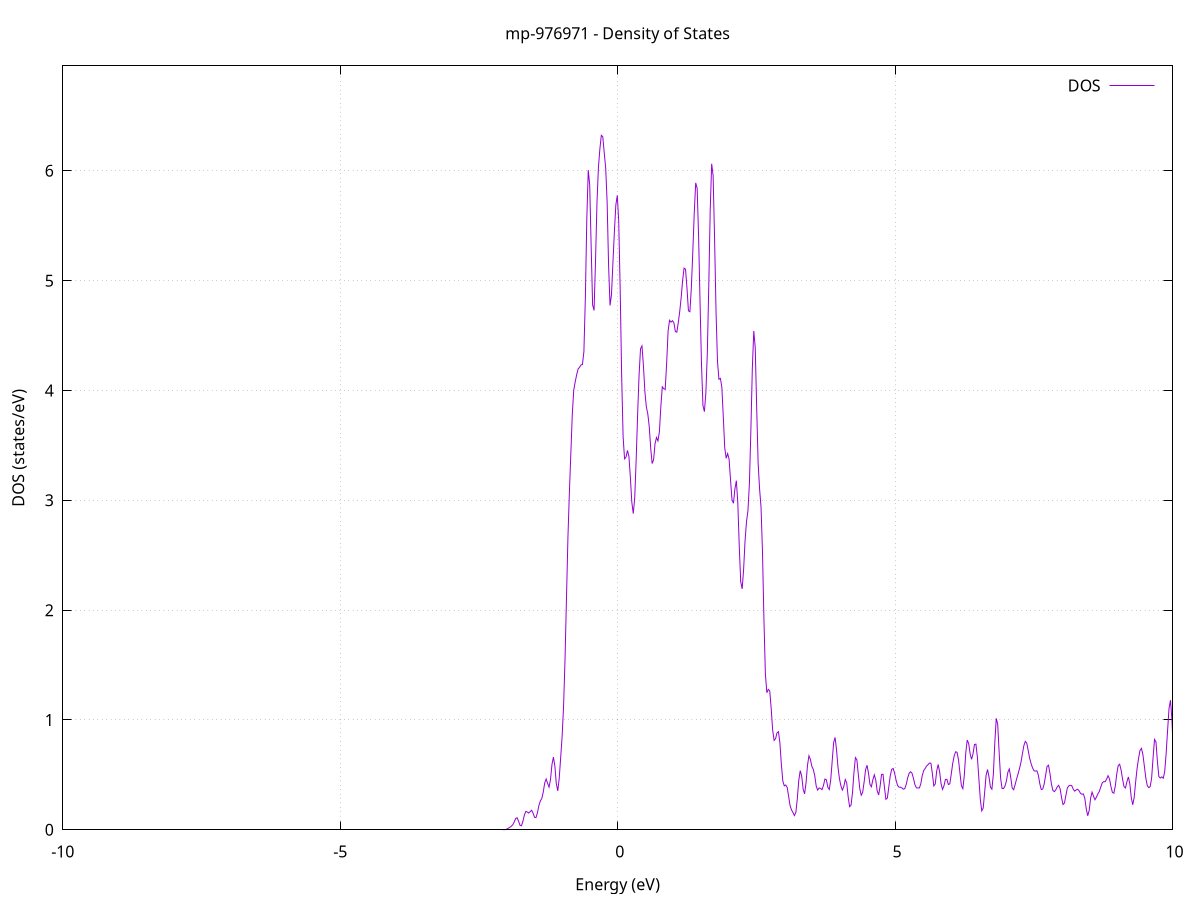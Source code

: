 set title 'mp-976971 - Density of States'
set xlabel 'Energy (eV)'
set ylabel 'DOS (states/eV)'
set grid
set xrange [-10:10]
set yrange [0:6.956]
set xzeroaxis lt -1
set terminal png size 800,600
set output 'mp-976971_dos_gnuplot.png'
plot '-' using 1:2 with lines title 'DOS'
-21.673400 0.000000
-21.647200 0.000000
-21.621100 0.000000
-21.594900 0.000000
-21.568700 0.000000
-21.542600 0.000000
-21.516400 0.000000
-21.490200 0.000000
-21.464100 0.000000
-21.437900 0.000000
-21.411700 0.000000
-21.385600 0.000000
-21.359400 0.000000
-21.333200 0.000000
-21.307100 0.000000
-21.280900 0.000000
-21.254700 0.000000
-21.228600 0.000000
-21.202400 0.000000
-21.176200 0.000000
-21.150000 0.000000
-21.123900 0.000000
-21.097700 0.000000
-21.071500 0.000000
-21.045400 0.000000
-21.019200 0.000000
-20.993000 0.000000
-20.966900 0.000000
-20.940700 0.000000
-20.914500 0.000000
-20.888400 0.000000
-20.862200 0.000000
-20.836000 0.000000
-20.809900 0.000000
-20.783700 0.000000
-20.757500 0.000000
-20.731400 0.000000
-20.705200 0.000000
-20.679000 0.000000
-20.652900 0.000000
-20.626700 0.000000
-20.600500 0.000000
-20.574400 0.000000
-20.548200 0.000000
-20.522000 0.000000
-20.495800 0.000000
-20.469700 0.000000
-20.443500 0.000000
-20.417300 0.000000
-20.391200 0.000000
-20.365000 0.000000
-20.338800 0.000000
-20.312700 0.000000
-20.286500 0.000000
-20.260300 0.000000
-20.234200 0.000000
-20.208000 0.000000
-20.181800 0.000000
-20.155700 0.000000
-20.129500 0.000000
-20.103300 0.000000
-20.077200 0.000000
-20.051000 0.000000
-20.024800 0.000000
-19.998700 0.000000
-19.972500 0.000000
-19.946300 0.000000
-19.920200 0.000000
-19.894000 0.000000
-19.867800 0.000000
-19.841600 0.000000
-19.815500 0.000000
-19.789300 0.000000
-19.763100 0.000000
-19.737000 0.000000
-19.710800 0.000000
-19.684600 0.000000
-19.658500 0.000000
-19.632300 0.000000
-19.606100 0.000000
-19.580000 0.000000
-19.553800 0.000000
-19.527600 0.000000
-19.501500 0.000000
-19.475300 0.000000
-19.449100 0.000300
-19.423000 0.006900
-19.396800 0.103000
-19.370600 0.913500
-19.344500 4.821500
-19.318300 15.179300
-19.292100 28.561500
-19.266000 32.163000
-19.239800 21.689400
-19.213600 8.757500
-19.187500 2.115300
-19.161300 0.305200
-19.135100 0.026200
-19.108900 0.001300
-19.082800 0.000000
-19.056600 0.000000
-19.030400 0.000000
-19.004300 0.000000
-18.978100 0.000000
-18.951900 0.000000
-18.925800 0.000000
-18.899600 0.000000
-18.873400 0.000000
-18.847300 0.000000
-18.821100 0.000000
-18.794900 0.000000
-18.768800 0.000000
-18.742600 0.000000
-18.716400 0.000000
-18.690300 0.000000
-18.664100 0.000000
-18.637900 0.000000
-18.611800 0.000000
-18.585600 0.000000
-18.559400 0.000000
-18.533300 0.000000
-18.507100 0.000000
-18.480900 0.000000
-18.454700 0.000000
-18.428600 0.000000
-18.402400 0.000000
-18.376200 0.000000
-18.350100 0.000000
-18.323900 0.000000
-18.297700 0.000000
-18.271600 0.000000
-18.245400 0.000000
-18.219200 0.000000
-18.193100 0.000000
-18.166900 0.000000
-18.140700 0.000000
-18.114600 0.000000
-18.088400 0.000000
-18.062200 0.000000
-18.036100 0.000000
-18.009900 0.000000
-17.983700 0.000000
-17.957600 0.000000
-17.931400 0.000000
-17.905200 0.000000
-17.879100 0.000000
-17.852900 0.000000
-17.826700 0.000000
-17.800500 0.000000
-17.774400 0.000000
-17.748200 0.000000
-17.722000 0.000000
-17.695900 0.000000
-17.669700 0.000000
-17.643500 0.000000
-17.617400 0.000000
-17.591200 0.000000
-17.565000 0.000000
-17.538900 0.000000
-17.512700 0.000000
-17.486500 0.000000
-17.460400 0.000000
-17.434200 0.000000
-17.408000 0.000000
-17.381900 0.000000
-17.355700 0.000000
-17.329500 0.000000
-17.303400 0.000000
-17.277200 0.000000
-17.251000 0.000000
-17.224900 0.000000
-17.198700 0.000000
-17.172500 0.000000
-17.146400 0.000000
-17.120200 0.000000
-17.094000 0.000000
-17.067800 0.000000
-17.041700 0.000000
-17.015500 0.000000
-16.989300 0.000000
-16.963200 0.000000
-16.937000 0.000000
-16.910800 0.000000
-16.884700 0.000000
-16.858500 0.000000
-16.832300 0.000000
-16.806200 0.000000
-16.780000 0.000000
-16.753800 0.000000
-16.727700 0.000000
-16.701500 0.000000
-16.675300 0.000000
-16.649200 0.000000
-16.623000 0.000000
-16.596800 0.000000
-16.570700 0.000000
-16.544500 0.000000
-16.518300 0.000000
-16.492200 0.000000
-16.466000 0.000000
-16.439800 0.000000
-16.413600 0.000000
-16.387500 0.000000
-16.361300 0.000000
-16.335100 0.000000
-16.309000 0.000000
-16.282800 0.000000
-16.256600 0.000000
-16.230500 0.000000
-16.204300 0.000000
-16.178100 0.000000
-16.152000 0.000000
-16.125800 0.000000
-16.099600 0.000000
-16.073500 0.000000
-16.047300 0.000000
-16.021100 0.000000
-15.995000 0.000000
-15.968800 0.000000
-15.942600 0.000000
-15.916500 0.000000
-15.890300 0.000000
-15.864100 0.000000
-15.838000 0.000000
-15.811800 0.000000
-15.785600 0.000000
-15.759400 0.000000
-15.733300 0.000000
-15.707100 0.000000
-15.680900 0.000000
-15.654800 0.000000
-15.628600 0.000000
-15.602400 0.000000
-15.576300 0.000000
-15.550100 0.000000
-15.523900 0.000000
-15.497800 0.000000
-15.471600 0.000000
-15.445400 0.000000
-15.419300 0.000000
-15.393100 0.000000
-15.366900 0.000000
-15.340800 0.000000
-15.314600 0.000000
-15.288400 0.000000
-15.262300 0.000000
-15.236100 0.000000
-15.209900 0.000000
-15.183800 0.000000
-15.157600 0.000000
-15.131400 0.000000
-15.105200 0.000000
-15.079100 0.000000
-15.052900 0.000000
-15.026700 0.000000
-15.000600 0.000000
-14.974400 0.000000
-14.948200 0.000000
-14.922100 0.000000
-14.895900 0.000000
-14.869700 0.000000
-14.843600 0.000000
-14.817400 0.000000
-14.791200 0.000000
-14.765100 0.000000
-14.738900 0.000000
-14.712700 0.000000
-14.686600 0.000000
-14.660400 0.000000
-14.634200 0.000000
-14.608100 0.000000
-14.581900 0.000000
-14.555700 0.000000
-14.529600 0.000000
-14.503400 0.000000
-14.477200 0.000000
-14.451100 0.000000
-14.424900 0.000000
-14.398700 0.000000
-14.372500 0.000000
-14.346400 0.000000
-14.320200 0.000000
-14.294000 0.000000
-14.267900 0.000000
-14.241700 0.000000
-14.215500 0.000000
-14.189400 0.000000
-14.163200 0.000000
-14.137000 0.000000
-14.110900 0.000000
-14.084700 0.000000
-14.058500 0.000000
-14.032400 0.000000
-14.006200 0.000000
-13.980000 0.000000
-13.953900 0.000000
-13.927700 0.000000
-13.901500 0.000000
-13.875400 0.000000
-13.849200 0.000000
-13.823000 0.000000
-13.796900 0.000000
-13.770700 0.000000
-13.744500 0.000000
-13.718300 0.000000
-13.692200 0.000000
-13.666000 0.000000
-13.639800 0.000000
-13.613700 0.000000
-13.587500 0.000000
-13.561300 0.000000
-13.535200 0.000000
-13.509000 0.000000
-13.482800 0.000000
-13.456700 0.000000
-13.430500 0.000000
-13.404300 0.000000
-13.378200 0.000000
-13.352000 0.000000
-13.325800 0.000000
-13.299700 0.000000
-13.273500 0.000000
-13.247300 0.000000
-13.221200 0.000000
-13.195000 0.000000
-13.168800 0.000000
-13.142700 0.000000
-13.116500 0.000000
-13.090300 0.000000
-13.064100 0.000000
-13.038000 0.000000
-13.011800 0.000000
-12.985600 0.000000
-12.959500 0.000000
-12.933300 0.000000
-12.907100 0.000000
-12.881000 0.000000
-12.854800 0.000000
-12.828600 0.000000
-12.802500 0.000000
-12.776300 0.000000
-12.750100 0.000000
-12.724000 0.000000
-12.697800 0.000000
-12.671600 0.000000
-12.645500 0.000000
-12.619300 0.000000
-12.593100 0.000000
-12.567000 0.000000
-12.540800 0.000000
-12.514600 0.000000
-12.488500 0.000000
-12.462300 0.000000
-12.436100 0.000000
-12.410000 0.000000
-12.383800 0.000000
-12.357600 0.000000
-12.331400 0.000000
-12.305300 0.000000
-12.279100 0.000000
-12.252900 0.000000
-12.226800 0.000000
-12.200600 0.000000
-12.174400 0.000000
-12.148300 0.000000
-12.122100 0.000000
-12.095900 0.000000
-12.069800 0.000000
-12.043600 0.000000
-12.017400 0.000000
-11.991300 0.000000
-11.965100 0.000000
-11.938900 0.000000
-11.912800 0.000000
-11.886600 0.000000
-11.860400 0.000000
-11.834300 0.000000
-11.808100 0.000000
-11.781900 0.000000
-11.755800 0.000000
-11.729600 0.000000
-11.703400 0.000000
-11.677200 0.000000
-11.651100 0.000000
-11.624900 0.000000
-11.598700 0.000000
-11.572600 0.000000
-11.546400 0.000000
-11.520200 0.000000
-11.494100 0.000000
-11.467900 0.000000
-11.441700 0.000000
-11.415600 0.000000
-11.389400 0.000000
-11.363200 0.000000
-11.337100 0.000000
-11.310900 0.000000
-11.284700 0.000000
-11.258600 0.000000
-11.232400 0.000000
-11.206200 0.000000
-11.180100 0.000000
-11.153900 0.000000
-11.127700 0.000000
-11.101600 0.000000
-11.075400 0.000000
-11.049200 0.000000
-11.023000 0.000000
-10.996900 0.000000
-10.970700 0.000000
-10.944500 0.000000
-10.918400 0.000000
-10.892200 0.000000
-10.866000 0.000000
-10.839900 0.000000
-10.813700 0.000000
-10.787500 0.000000
-10.761400 0.000000
-10.735200 0.000000
-10.709000 0.000000
-10.682900 0.000000
-10.656700 0.000000
-10.630500 0.000000
-10.604400 0.000000
-10.578200 0.000000
-10.552000 0.000000
-10.525900 0.000000
-10.499700 0.000000
-10.473500 0.000000
-10.447400 0.000000
-10.421200 0.000000
-10.395000 0.000000
-10.368800 0.000000
-10.342700 0.000000
-10.316500 0.000000
-10.290300 0.000000
-10.264200 0.000000
-10.238000 0.000000
-10.211800 0.000000
-10.185700 0.000000
-10.159500 0.000000
-10.133300 0.000000
-10.107200 0.000000
-10.081000 0.000000
-10.054800 0.000000
-10.028700 0.000000
-10.002500 0.000000
-9.976300 0.000000
-9.950200 0.000000
-9.924000 0.000000
-9.897800 0.000000
-9.871700 0.000000
-9.845500 0.000000
-9.819300 0.000000
-9.793200 0.000000
-9.767000 0.000000
-9.740800 0.000000
-9.714700 0.000000
-9.688500 0.000000
-9.662300 0.000000
-9.636100 0.000000
-9.610000 0.000000
-9.583800 0.000000
-9.557600 0.000000
-9.531500 0.000000
-9.505300 0.000000
-9.479100 0.000000
-9.453000 0.000000
-9.426800 0.000000
-9.400600 0.000000
-9.374500 0.000000
-9.348300 0.000000
-9.322100 0.000000
-9.296000 0.000000
-9.269800 0.000000
-9.243600 0.000000
-9.217500 0.000000
-9.191300 0.000000
-9.165100 0.000000
-9.139000 0.000000
-9.112800 0.000000
-9.086600 0.000000
-9.060500 0.000000
-9.034300 0.000000
-9.008100 0.000000
-8.981900 0.000000
-8.955800 0.000000
-8.929600 0.000000
-8.903400 0.000000
-8.877300 0.000000
-8.851100 0.000000
-8.824900 0.000000
-8.798800 0.000000
-8.772600 0.000000
-8.746400 0.000000
-8.720300 0.000000
-8.694100 0.000000
-8.667900 0.000000
-8.641800 0.000000
-8.615600 0.000000
-8.589400 0.000000
-8.563300 0.000000
-8.537100 0.000000
-8.510900 0.000000
-8.484800 0.000000
-8.458600 0.000000
-8.432400 0.000000
-8.406300 0.000000
-8.380100 0.000000
-8.353900 0.000000
-8.327700 0.000000
-8.301600 0.000000
-8.275400 0.000000
-8.249200 0.000000
-8.223100 0.000000
-8.196900 0.000000
-8.170700 0.000000
-8.144600 0.000000
-8.118400 0.000000
-8.092200 0.000000
-8.066100 0.000000
-8.039900 0.000000
-8.013700 0.000000
-7.987600 0.000000
-7.961400 0.000000
-7.935200 0.000000
-7.909100 0.000000
-7.882900 0.000000
-7.856700 0.000000
-7.830600 0.000000
-7.804400 0.000000
-7.778200 0.000000
-7.752100 0.000000
-7.725900 0.000000
-7.699700 0.000000
-7.673500 0.000000
-7.647400 0.000000
-7.621200 0.000000
-7.595000 0.000000
-7.568900 0.000000
-7.542700 0.000000
-7.516500 0.000000
-7.490400 0.000000
-7.464200 0.000000
-7.438000 0.000000
-7.411900 0.000000
-7.385700 0.000000
-7.359500 0.000000
-7.333400 0.000000
-7.307200 0.000000
-7.281000 0.000000
-7.254900 0.000000
-7.228700 0.000000
-7.202500 0.000000
-7.176400 0.000000
-7.150200 0.000000
-7.124000 0.000000
-7.097900 0.000000
-7.071700 0.000000
-7.045500 0.000000
-7.019400 0.000000
-6.993200 0.000000
-6.967000 0.000000
-6.940800 0.000000
-6.914700 0.000000
-6.888500 0.000000
-6.862300 0.000000
-6.836200 0.000000
-6.810000 0.000000
-6.783800 0.000000
-6.757700 0.000000
-6.731500 0.000000
-6.705300 0.000000
-6.679200 0.000000
-6.653000 0.000000
-6.626800 0.000000
-6.600700 0.000000
-6.574500 0.000000
-6.548300 0.000000
-6.522200 0.000000
-6.496000 0.000000
-6.469800 0.000000
-6.443700 0.000000
-6.417500 0.000000
-6.391300 0.000000
-6.365200 0.000000
-6.339000 0.000000
-6.312800 0.000000
-6.286600 0.000000
-6.260500 0.000000
-6.234300 0.000000
-6.208100 0.000000
-6.182000 0.000000
-6.155800 0.000000
-6.129600 0.000000
-6.103500 0.000000
-6.077300 0.000000
-6.051100 0.000000
-6.025000 0.000000
-5.998800 0.000000
-5.972600 0.000000
-5.946500 0.000000
-5.920300 0.000000
-5.894100 0.000000
-5.868000 0.000000
-5.841800 0.000000
-5.815600 0.000000
-5.789500 0.000000
-5.763300 0.000000
-5.737100 0.000000
-5.711000 0.000000
-5.684800 0.000000
-5.658600 0.000000
-5.632400 0.000000
-5.606300 0.000000
-5.580100 0.000000
-5.553900 0.000000
-5.527800 0.000000
-5.501600 0.000000
-5.475400 0.000000
-5.449300 0.000000
-5.423100 0.000000
-5.396900 0.000000
-5.370800 0.000000
-5.344600 0.000000
-5.318400 0.000000
-5.292300 0.000000
-5.266100 0.000000
-5.239900 0.000000
-5.213800 0.000000
-5.187600 0.000000
-5.161400 0.000000
-5.135300 0.000000
-5.109100 0.000000
-5.082900 0.000000
-5.056800 0.000000
-5.030600 0.000000
-5.004400 0.000000
-4.978300 0.000000
-4.952100 0.000000
-4.925900 0.000000
-4.899700 0.000000
-4.873600 0.000000
-4.847400 0.000000
-4.821200 0.000000
-4.795100 0.000000
-4.768900 0.000000
-4.742700 0.000000
-4.716600 0.000000
-4.690400 0.000000
-4.664200 0.000000
-4.638100 0.000000
-4.611900 0.000000
-4.585700 0.000000
-4.559600 0.000000
-4.533400 0.000000
-4.507200 0.000000
-4.481100 0.000000
-4.454900 0.000000
-4.428700 0.000000
-4.402600 0.000000
-4.376400 0.000000
-4.350200 0.000000
-4.324100 0.000000
-4.297900 0.000000
-4.271700 0.000000
-4.245500 0.000000
-4.219400 0.000000
-4.193200 0.000000
-4.167000 0.000000
-4.140900 0.000000
-4.114700 0.000000
-4.088500 0.000000
-4.062400 0.000000
-4.036200 0.000000
-4.010000 0.000000
-3.983900 0.000000
-3.957700 0.000000
-3.931500 0.000000
-3.905400 0.000000
-3.879200 0.000000
-3.853000 0.000000
-3.826900 0.000000
-3.800700 0.000000
-3.774500 0.000000
-3.748400 0.000000
-3.722200 0.000000
-3.696000 0.000000
-3.669900 0.000000
-3.643700 0.000000
-3.617500 0.000000
-3.591300 0.000000
-3.565200 0.000000
-3.539000 0.000000
-3.512800 0.000000
-3.486700 0.000000
-3.460500 0.000000
-3.434300 0.000000
-3.408200 0.000000
-3.382000 0.000000
-3.355800 0.000000
-3.329700 0.000000
-3.303500 0.000000
-3.277300 0.000000
-3.251200 0.000000
-3.225000 0.000000
-3.198800 0.000000
-3.172700 0.000000
-3.146500 0.000000
-3.120300 0.000000
-3.094200 0.000000
-3.068000 0.000000
-3.041800 0.000000
-3.015700 0.000000
-2.989500 0.000000
-2.963300 0.000000
-2.937100 0.000000
-2.911000 0.000000
-2.884800 0.000000
-2.858600 0.000000
-2.832500 0.000000
-2.806300 0.000000
-2.780100 0.000000
-2.754000 0.000000
-2.727800 0.000000
-2.701600 0.000000
-2.675500 0.000000
-2.649300 0.000000
-2.623100 0.000000
-2.597000 0.000000
-2.570800 0.000000
-2.544600 0.000000
-2.518500 0.000000
-2.492300 0.000000
-2.466100 0.000000
-2.440000 0.000000
-2.413800 0.000000
-2.387600 0.000000
-2.361500 0.000000
-2.335300 0.000000
-2.309100 0.000000
-2.283000 0.000000
-2.256800 0.000000
-2.230600 0.000000
-2.204400 0.000000
-2.178300 0.000000
-2.152100 0.000000
-2.125900 0.000000
-2.099800 0.000000
-2.073600 0.000000
-2.047400 0.000400
-2.021300 0.002200
-1.995100 0.006900
-1.968900 0.014500
-1.942800 0.022800
-1.916600 0.032200
-1.890400 0.045800
-1.864300 0.070700
-1.838100 0.102300
-1.811900 0.109700
-1.785800 0.078300
-1.759600 0.041000
-1.733400 0.037000
-1.707300 0.076200
-1.681100 0.134200
-1.654900 0.167200
-1.628800 0.161800
-1.602600 0.151800
-1.576400 0.165200
-1.550200 0.177500
-1.524100 0.151800
-1.497900 0.113500
-1.471700 0.110900
-1.445600 0.155000
-1.419400 0.220300
-1.393200 0.261800
-1.367100 0.284800
-1.340900 0.342500
-1.314700 0.425700
-1.288600 0.462500
-1.262400 0.423300
-1.236200 0.388100
-1.210100 0.457300
-1.183900 0.593600
-1.157700 0.661600
-1.131600 0.581400
-1.105400 0.419600
-1.079200 0.354200
-1.053100 0.467600
-1.026900 0.657000
-1.000700 0.850300
-0.974600 1.123600
-0.948400 1.550000
-0.922200 2.108800
-0.896000 2.661000
-0.869900 3.070000
-0.843700 3.423900
-0.817500 3.782300
-0.791400 4.002400
-0.765200 4.077700
-0.739000 4.142600
-0.712900 4.195500
-0.686700 4.210800
-0.660500 4.232600
-0.634400 4.236500
-0.608200 4.353700
-0.582000 4.841200
-0.555900 5.560800
-0.529700 6.006800
-0.503500 5.871400
-0.477400 5.312000
-0.451200 4.780200
-0.425000 4.729200
-0.398900 5.178000
-0.372700 5.709600
-0.346500 6.030000
-0.320400 6.198700
-0.294200 6.323500
-0.268000 6.311300
-0.241900 6.166300
-0.215700 6.027600
-0.189500 5.714300
-0.163300 5.142100
-0.137200 4.774100
-0.111000 4.873900
-0.084800 5.167400
-0.058700 5.446100
-0.032500 5.689600
-0.006300 5.776800
0.019800 5.536200
0.046000 4.915200
0.072200 4.137300
0.098300 3.582500
0.124500 3.377600
0.150700 3.393000
0.176800 3.454800
0.203000 3.401900
0.229200 3.209800
0.255300 2.983600
0.281500 2.878900
0.307700 3.021000
0.333800 3.368000
0.360000 3.778400
0.386200 4.141500
0.412300 4.379600
0.438500 4.405900
0.464700 4.226000
0.490900 3.991400
0.517000 3.851200
0.543200 3.788600
0.569400 3.671200
0.595500 3.477000
0.621700 3.334800
0.647900 3.368900
0.674000 3.515300
0.700200 3.572300
0.726400 3.540400
0.752500 3.624000
0.778700 3.855600
0.804900 4.033500
0.831000 4.015800
0.857200 4.010300
0.883400 4.250500
0.909500 4.543400
0.935700 4.639700
0.961900 4.622500
0.988000 4.635600
1.014200 4.615300
1.040400 4.536600
1.066500 4.530900
1.092700 4.617400
1.118900 4.719700
1.145100 4.847900
1.171200 5.003100
1.197400 5.114500
1.223600 5.104300
1.249700 4.931300
1.275900 4.725700
1.302100 4.717300
1.328200 4.935000
1.354400 5.259600
1.380600 5.615300
1.406700 5.890700
1.432900 5.841600
1.459100 5.401000
1.485200 4.801000
1.511400 4.232800
1.537600 3.862400
1.563700 3.807700
1.589900 3.976900
1.616100 4.336500
1.642200 4.949000
1.668400 5.643200
1.694600 6.064600
1.720700 5.957000
1.746900 5.386900
1.773100 4.722400
1.799300 4.267000
1.825400 4.102100
1.851600 4.110800
1.877800 4.032000
1.903900 3.761900
1.930100 3.478400
1.956300 3.382900
1.982400 3.425900
2.008600 3.374000
2.034800 3.182400
2.060900 3.005000
2.087100 2.972900
2.113300 3.102500
2.139400 3.178900
2.165600 2.978800
2.191800 2.582400
2.217900 2.259300
2.244100 2.193500
2.270300 2.369700
2.296400 2.632800
2.322600 2.807500
2.348800 2.906500
2.374900 3.154700
2.401100 3.638300
2.427300 4.198000
2.453400 4.541800
2.479600 4.391300
2.505800 3.846000
2.532000 3.338700
2.558100 3.104200
2.584300 2.936900
2.610500 2.531100
2.636600 1.913800
2.662800 1.417200
2.689000 1.247900
2.715100 1.278300
2.741300 1.263800
2.767500 1.103600
2.793600 0.908100
2.819800 0.813900
2.846000 0.829300
2.872100 0.882700
2.898300 0.893500
2.924500 0.789800
2.950600 0.595900
2.976800 0.444400
3.003000 0.399700
3.029100 0.407900
3.055300 0.386500
3.081500 0.305700
3.107600 0.220400
3.133800 0.181100
3.160000 0.156500
3.186200 0.129500
3.212300 0.159800
3.238500 0.286400
3.264700 0.450500
3.290800 0.538700
3.317000 0.489600
3.343200 0.370300
3.369300 0.326900
3.395500 0.426900
3.421700 0.587200
3.447800 0.673700
3.474000 0.640700
3.500200 0.576700
3.526300 0.549500
3.552500 0.492300
3.578700 0.397100
3.604800 0.361400
3.631000 0.380700
3.657200 0.376900
3.683300 0.365200
3.709500 0.403800
3.735700 0.462200
3.761800 0.455700
3.788000 0.387800
3.814200 0.366800
3.840400 0.455500
3.866500 0.624400
3.892700 0.793300
3.918900 0.841000
3.945000 0.727900
3.971200 0.569400
3.997400 0.465700
4.023500 0.400200
4.049700 0.361600
4.075900 0.393700
4.102000 0.457600
4.128200 0.427400
4.154400 0.301400
4.180500 0.210200
4.206700 0.224300
4.232900 0.339700
4.259000 0.521700
4.285200 0.657400
4.311400 0.638200
4.337500 0.505100
4.363700 0.375000
4.389900 0.314900
4.416000 0.340900
4.442200 0.434700
4.468400 0.546000
4.494500 0.587700
4.520700 0.517100
4.546900 0.414700
4.573100 0.391600
4.599200 0.454400
4.625400 0.500600
4.651600 0.453100
4.677700 0.354400
4.703900 0.317600
4.730100 0.396000
4.756200 0.503900
4.782400 0.505800
4.808600 0.385700
4.834700 0.277300
4.860900 0.289200
4.887100 0.389700
4.913200 0.491400
4.939400 0.550500
4.965600 0.558700
4.991700 0.516000
5.017900 0.452300
5.044100 0.404600
5.070200 0.388000
5.096400 0.388200
5.122600 0.381000
5.148700 0.369600
5.174900 0.374500
5.201100 0.413700
5.227300 0.472500
5.253400 0.514300
5.279600 0.528500
5.305800 0.514500
5.331900 0.467300
5.358100 0.409900
5.384300 0.382400
5.410400 0.380900
5.436600 0.380400
5.462800 0.414900
5.488900 0.491800
5.515100 0.538900
5.541300 0.556500
5.567400 0.580300
5.593600 0.592400
5.619800 0.607500
5.645900 0.605800
5.672100 0.512100
5.698300 0.399200
5.724400 0.417300
5.750600 0.536600
5.776800 0.594700
5.802900 0.528800
5.829100 0.419100
5.855300 0.367500
5.881500 0.400700
5.907600 0.458600
5.933800 0.459600
5.960000 0.412200
5.986100 0.417900
6.012300 0.505600
6.038500 0.602500
6.064600 0.670700
6.090800 0.710300
6.117000 0.705200
6.143100 0.637100
6.169300 0.517300
6.195500 0.401200
6.221600 0.374000
6.247800 0.496000
6.274000 0.699700
6.300100 0.817200
6.326300 0.787000
6.352500 0.692800
6.378600 0.641700
6.404800 0.690800
6.431000 0.776600
6.457100 0.780000
6.483300 0.662700
6.509500 0.471700
6.535700 0.281700
6.561800 0.172000
6.588000 0.197400
6.614200 0.339100
6.640300 0.495000
6.666500 0.548600
6.692700 0.481800
6.718800 0.388600
6.745000 0.369500
6.771200 0.504700
6.797300 0.789400
6.823500 1.014600
6.849700 0.962500
6.875800 0.703100
6.902000 0.470600
6.928200 0.376300
6.954300 0.375000
6.980500 0.397700
7.006700 0.443700
7.032800 0.523500
7.059000 0.554000
7.085200 0.474500
7.111300 0.378900
7.137500 0.364800
7.163700 0.411300
7.189800 0.461500
7.216000 0.508000
7.242200 0.557200
7.268400 0.613200
7.294500 0.690500
7.320700 0.765200
7.346900 0.804700
7.373000 0.789300
7.399200 0.722400
7.425400 0.651600
7.451500 0.602400
7.477700 0.563500
7.503900 0.537100
7.530000 0.534200
7.556200 0.536800
7.582400 0.497500
7.608500 0.419000
7.634700 0.366600
7.660900 0.371300
7.687000 0.416000
7.713200 0.495700
7.739400 0.577800
7.765500 0.588100
7.791700 0.512400
7.817900 0.416300
7.844000 0.358900
7.870200 0.347100
7.896400 0.363600
7.922600 0.390400
7.948700 0.404700
7.974900 0.372500
8.001100 0.291000
8.027200 0.229700
8.053400 0.244500
8.079600 0.316200
8.105700 0.381100
8.131900 0.400600
8.158100 0.405300
8.184200 0.401700
8.210400 0.370700
8.236600 0.351700
8.262700 0.361900
8.288900 0.368800
8.315100 0.355900
8.341200 0.332400
8.367400 0.323300
8.393600 0.326500
8.419700 0.286000
8.445900 0.189600
8.472100 0.127400
8.498200 0.175300
8.524400 0.288000
8.550600 0.342500
8.576800 0.305100
8.602900 0.273400
8.629100 0.297300
8.655300 0.327300
8.681400 0.350000
8.707600 0.389500
8.733800 0.427200
8.759900 0.438500
8.786100 0.437200
8.812300 0.460900
8.838400 0.492400
8.864600 0.463100
8.890800 0.392400
8.916900 0.340100
8.943100 0.333100
8.969300 0.399700
8.995400 0.507800
9.021600 0.585200
9.047800 0.596900
9.073900 0.543300
9.100100 0.460600
9.126300 0.393200
9.152400 0.380700
9.178600 0.437800
9.204800 0.481100
9.230900 0.418900
9.257100 0.292400
9.283300 0.227400
9.309500 0.293700
9.335600 0.434800
9.361800 0.558400
9.388000 0.649400
9.414100 0.721900
9.440300 0.741200
9.466500 0.683500
9.492600 0.580900
9.518800 0.472200
9.545000 0.402400
9.571100 0.384200
9.597300 0.392600
9.623500 0.468900
9.649600 0.654200
9.675800 0.822800
9.702000 0.799500
9.728100 0.621400
9.754300 0.484600
9.780500 0.471100
9.806600 0.482200
9.832800 0.469000
9.859000 0.527100
9.885100 0.691600
9.911300 0.902600
9.937500 1.104700
9.963700 1.179200
9.989800 1.002100
10.016000 0.676800
10.042200 0.427000
10.068300 0.339100
10.094500 0.379700
10.120700 0.462400
10.146800 0.484000
10.173000 0.413100
10.199200 0.319700
10.225300 0.279900
10.251500 0.283100
10.277700 0.298900
10.303800 0.340300
10.330000 0.401600
10.356200 0.449300
10.382300 0.482200
10.408500 0.518800
10.434700 0.569000
10.460800 0.653200
10.487000 0.761400
10.513200 0.798700
10.539300 0.758400
10.565500 0.754200
10.591700 0.790600
10.617900 0.829400
10.644000 0.876100
10.670200 0.870700
10.696400 0.767900
10.722500 0.647400
10.748700 0.596800
10.774900 0.591300
10.801000 0.592700
10.827200 0.639800
10.853400 0.697600
10.879500 0.636600
10.905700 0.486300
10.931900 0.416300
10.958000 0.461200
10.984200 0.522800
11.010400 0.547100
11.036500 0.526300
11.062700 0.492700
11.088900 0.532100
11.115000 0.618500
11.141200 0.633000
11.167400 0.577300
11.193500 0.523900
11.219700 0.490900
11.245900 0.481500
11.272100 0.503200
11.298200 0.539000
11.324400 0.570600
11.350600 0.611700
11.376700 0.677400
11.402900 0.741600
11.429100 0.759600
11.455200 0.693900
11.481400 0.553600
11.507600 0.453200
11.533700 0.520100
11.559900 0.733600
11.586100 0.925000
11.612200 0.985600
11.638400 0.956200
11.664600 0.845800
11.690700 0.645900
11.716900 0.463600
11.743100 0.378300
11.769200 0.365000
11.795400 0.421700
11.821600 0.495100
11.847700 0.468500
11.873900 0.385700
11.900100 0.401000
11.926200 0.536000
11.952400 0.665100
11.978600 0.669100
12.004800 0.590400
12.030900 0.580700
12.057100 0.660000
12.083300 0.737900
12.109400 0.788400
12.135600 0.817700
12.161800 0.813700
12.187900 0.754700
12.214100 0.630000
12.240300 0.502100
12.266400 0.434600
12.292600 0.382100
12.318800 0.308500
12.344900 0.311400
12.371100 0.468700
12.397300 0.669700
12.423400 0.742700
12.449600 0.685200
12.475800 0.661300
12.501900 0.826900
12.528100 1.137200
12.554300 1.333300
12.580400 1.244900
12.606600 0.976000
12.632800 0.700700
12.659000 0.514000
12.685100 0.436000
12.711300 0.420900
12.737500 0.451500
12.763600 0.554200
12.789800 0.702300
12.816000 0.805700
12.842100 0.804900
12.868300 0.764400
12.894500 0.765800
12.920600 0.736600
12.946800 0.630300
12.973000 0.566800
12.999100 0.629400
13.025300 0.779200
13.051500 0.886800
13.077600 0.807800
13.103800 0.591700
13.130000 0.428100
13.156100 0.380300
13.182300 0.402700
13.208500 0.477200
13.234600 0.584300
13.260800 0.661900
13.287000 0.680600
13.313200 0.682900
13.339300 0.720000
13.365500 0.774600
13.391700 0.756900
13.417800 0.656400
13.444000 0.577700
13.470200 0.582700
13.496300 0.650100
13.522500 0.746800
13.548700 0.876100
13.574800 1.053200
13.601000 1.207500
13.627200 1.212100
13.653300 1.077600
13.679500 0.945300
13.705700 0.856000
13.731800 0.734600
13.758000 0.573700
13.784200 0.481200
13.810300 0.548800
13.836500 0.707800
13.862700 0.803600
13.888800 0.796700
13.915000 0.736100
13.941200 0.675100
13.967400 0.663300
13.993500 0.666800
14.019700 0.615600
14.045900 0.523800
14.072000 0.439900
14.098200 0.419500
14.124400 0.516600
14.150500 0.653900
14.176700 0.710600
14.202900 0.749200
14.229000 0.887800
14.255200 1.057800
14.281400 1.091400
14.307500 0.992400
14.333700 0.885000
14.359900 0.817000
14.386000 0.792300
14.412200 0.781400
14.438400 0.740300
14.464500 0.664400
14.490700 0.578300
14.516900 0.545700
14.543000 0.624600
14.569200 0.801900
14.595400 1.026600
14.621500 1.259200
14.647700 1.466500
14.673900 1.577800
14.700100 1.498900
14.726200 1.253200
14.752400 1.026400
14.778600 0.950600
14.804700 0.945300
14.830900 0.902800
14.857100 0.842200
14.883200 0.816500
14.909400 0.837900
14.935600 0.864800
14.961700 0.873200
14.987900 0.920000
15.014100 0.994600
15.040200 1.000600
15.066400 0.952900
15.092600 0.913300
15.118700 0.889000
15.144900 0.939100
15.171100 1.126100
15.197200 1.351900
15.223400 1.464200
15.249600 1.424600
15.275700 1.275700
15.301900 1.085900
15.328100 0.902300
15.354300 0.749000
15.380400 0.708000
15.406600 0.823700
15.432800 0.977100
15.458900 1.038200
15.485100 1.031900
15.511300 1.045600
15.537400 1.033500
15.563600 0.920200
15.589800 0.828100
15.615900 0.879500
15.642100 0.963100
15.668300 0.931000
15.694400 0.823300
15.720600 0.763000
15.746800 0.791100
15.772900 0.915200
15.799100 1.090300
15.825300 1.141900
15.851400 0.982200
15.877600 0.759900
15.903800 0.610500
15.929900 0.496600
15.956100 0.431900
15.982300 0.550200
16.008500 0.835000
16.034600 1.056700
16.060800 1.088400
16.087000 1.049400
16.113100 1.060200
16.139300 1.112900
16.165500 1.183400
16.191600 1.252800
16.217800 1.271900
16.244000 1.253100
16.270100 1.325100
16.296300 1.543400
16.322500 1.742000
16.348600 1.767600
16.374800 1.643400
16.401000 1.478600
16.427100 1.388800
16.453300 1.354300
16.479500 1.299700
16.505600 1.298400
16.531800 1.379400
16.558000 1.366700
16.584100 1.171000
16.610300 0.960900
16.636500 0.877100
16.662600 0.850800
16.688800 0.817100
16.715000 0.842200
16.741200 0.980300
16.767300 1.162400
16.793500 1.247500
16.819700 1.201600
16.845800 1.148400
16.872000 1.197600
16.898200 1.304100
16.924300 1.339500
16.950500 1.280400
16.976700 1.198600
17.002800 1.148400
17.029000 1.192500
17.055200 1.353900
17.081300 1.513600
17.107500 1.528700
17.133700 1.396400
17.159800 1.282300
17.186000 1.293300
17.212200 1.327300
17.238300 1.301200
17.264500 1.305700
17.290700 1.427900
17.316800 1.556700
17.343000 1.547500
17.369200 1.443000
17.395400 1.401900
17.421500 1.446900
17.447700 1.377400
17.473900 1.115100
17.500000 0.837300
17.526200 0.710800
17.552400 0.794300
17.578500 0.963600
17.604700 1.012200
17.630900 0.939400
17.657000 0.843900
17.683200 0.732700
17.709400 0.620300
17.735500 0.591400
17.761700 0.693500
17.787900 0.845000
17.814000 0.940900
17.840200 0.984700
17.866400 1.006000
17.892500 1.023400
17.918700 1.025600
17.944900 0.917700
17.971000 0.692900
17.997200 0.487400
18.023400 0.393300
18.049600 0.417200
18.075700 0.531100
18.101900 0.657200
18.128100 0.684900
18.154200 0.591600
18.180400 0.480700
18.206600 0.446100
18.232700 0.504200
18.258900 0.598700
18.285100 0.650400
18.311200 0.665400
18.337400 0.683700
18.363600 0.687900
18.389700 0.669700
18.415900 0.680700
18.442100 0.719500
18.468200 0.715700
18.494400 0.670900
18.520600 0.667300
18.546700 0.757400
18.572900 0.897700
18.599100 1.031100
18.625200 1.160800
18.651400 1.234400
18.677600 1.148600
18.703800 1.018000
18.729900 1.132600
18.756100 1.477400
18.782300 1.692700
18.808400 1.622300
18.834600 1.465200
18.860800 1.419700
18.886900 1.515800
18.913100 1.602500
18.939300 1.485300
18.965400 1.219100
18.991600 1.026800
19.017800 0.985800
19.043900 1.054700
19.070100 1.164500
19.096300 1.259700
19.122400 1.373600
19.148600 1.484000
19.174800 1.518800
19.200900 1.554900
19.227100 1.649100
19.253300 1.637200
19.279400 1.401200
19.305600 1.056300
19.331800 0.805100
19.357900 0.788200
19.384100 1.006500
19.410300 1.296100
19.436500 1.396900
19.462600 1.214600
19.488800 0.934900
19.515000 0.752400
19.541100 0.713200
19.567300 0.768600
19.593500 0.849800
19.619600 0.963200
19.645800 1.118000
19.672000 1.232600
19.698100 1.242400
19.724300 1.159400
19.750500 1.031400
19.776600 0.939900
19.802800 0.964700
19.829000 1.094400
19.855100 1.210800
19.881300 1.228900
19.907500 1.175200
19.933600 1.100000
19.959800 1.053000
19.986000 1.061500
20.012100 1.076700
20.038300 1.081200
20.064500 1.102300
20.090700 1.091900
20.116800 1.039500
20.143000 1.007700
20.169200 1.014600
20.195300 1.036300
20.221500 1.037500
20.247700 1.026000
20.273800 1.036100
20.300000 1.019900
20.326200 0.935600
20.352300 0.869900
20.378500 0.900800
20.404700 1.010800
20.430800 1.119400
20.457000 1.121700
20.483200 1.036300
20.509300 0.962300
20.535500 0.897100
20.561700 0.828900
20.587800 0.780300
20.614000 0.730000
20.640200 0.709300
20.666300 0.794100
20.692500 0.951100
20.718700 1.086900
20.744900 1.179700
20.771000 1.246000
20.797200 1.215900
20.823400 1.032600
20.849500 0.805300
20.875700 0.665100
20.901900 0.633100
20.928000 0.676100
20.954200 0.814800
20.980400 1.096800
21.006500 1.385000
21.032700 1.444000
21.058900 1.286000
21.085000 1.092000
21.111200 0.948500
21.137400 0.912600
21.163500 0.984900
21.189700 1.035500
21.215900 1.013900
21.242000 0.990900
21.268200 0.968700
21.294400 0.891700
21.320500 0.797200
21.346700 0.785000
21.372900 0.849000
21.399000 0.917000
21.425200 0.956300
21.451400 0.966200
21.477600 1.008800
21.503700 1.111400
21.529900 1.180100
21.556100 1.153900
21.582200 1.104600
21.608400 1.099000
21.634600 1.067000
21.660700 0.907000
21.686900 0.667400
21.713100 0.520700
21.739200 0.551800
21.765400 0.697700
21.791600 0.854800
21.817700 0.934400
21.843900 0.946900
21.870100 1.016200
21.896200 1.173600
21.922400 1.277200
21.948600 1.239000
21.974700 1.136800
22.000900 1.085600
22.027100 1.181700
22.053200 1.410500
22.079400 1.617600
22.105600 1.711000
22.131800 1.702700
22.157900 1.572800
22.184100 1.318300
22.210300 1.070500
22.236400 1.007700
22.262600 1.130200
22.288800 1.260200
22.314900 1.273300
22.341100 1.198500
22.367300 1.146500
22.393400 1.167200
22.419600 1.209800
22.445800 1.242900
22.471900 1.266900
22.498100 1.253900
22.524300 1.193300
22.550400 1.117000
22.576600 1.040400
22.602800 0.949900
22.628900 0.915900
22.655100 1.039800
22.681300 1.224700
22.707400 1.286000
22.733600 1.236100
22.759800 1.209300
22.786000 1.231400
22.812100 1.227600
22.838300 1.139200
22.864500 1.029400
22.890600 1.104600
22.916800 1.416500
22.943000 1.660400
22.969100 1.563000
22.995300 1.307700
23.021500 1.210400
23.047600 1.306800
23.073800 1.507200
23.100000 1.708700
23.126100 1.786100
23.152300 1.688300
23.178500 1.479800
23.204600 1.316900
23.230800 1.334800
23.257000 1.447400
23.283100 1.483000
23.309300 1.494700
23.335500 1.587400
23.361600 1.673800
23.387800 1.579800
23.414000 1.255100
23.440200 0.860100
23.466300 0.611800
23.492500 0.592200
23.518700 0.743700
23.544800 0.960500
23.571000 1.121000
23.597200 1.163100
23.623300 1.184500
23.649500 1.309000
23.675700 1.532600
23.701800 1.721400
23.728000 1.686200
23.754200 1.447000
23.780300 1.234100
23.806500 1.139800
23.832700 1.124300
23.858800 1.149700
23.885000 1.138000
23.911200 1.106700
23.937300 1.184900
23.963500 1.356900
23.989700 1.465900
24.015800 1.467900
24.042000 1.405000
24.068200 1.254000
24.094300 1.031600
24.120500 0.887800
24.146700 0.955700
24.172900 1.169200
24.199000 1.383200
24.225200 1.573300
24.251400 1.721500
24.277500 1.736100
24.303700 1.647400
24.329900 1.586200
24.356000 1.577800
24.382200 1.614200
24.408400 1.690900
24.434500 1.714000
24.460700 1.576500
24.486900 1.368200
24.513000 1.321900
24.539200 1.469800
24.565400 1.567000
24.591500 1.472300
24.617700 1.369800
24.643900 1.460200
24.670000 1.682900
24.696200 1.846800
24.722400 1.918500
24.748500 1.960800
24.774700 1.919700
24.800900 1.733800
24.827100 1.462300
24.853200 1.290800
24.879400 1.383400
24.905600 1.614600
24.931700 1.729000
24.957900 1.728500
24.984100 1.837700
25.010200 2.188300
25.036400 2.676900
25.062600 3.199800
25.088700 3.901800
25.114900 5.175100
25.141100 7.734600
25.167200 12.545700
25.193400 20.446400
25.219600 30.509500
25.245700 38.216700
25.271900 40.032800
25.298100 38.955400
25.324200 38.006500
25.350400 34.264500
25.376600 25.924500
25.402700 16.487100
25.428900 9.625900
25.455100 6.047800
25.481300 4.522700
25.507400 3.720700
25.533600 3.118800
25.559800 2.661100
25.585900 2.351100
25.612100 2.173400
25.638300 2.018400
25.664400 1.697000
25.690600 1.210100
25.716800 0.834700
25.742900 0.774500
25.769100 0.936300
25.795300 1.144300
25.821400 1.343700
25.847600 1.465400
25.873800 1.439900
25.899900 1.366200
25.926100 1.333800
25.952300 1.351300
25.978400 1.399900
26.004600 1.368200
26.030800 1.205700
26.056900 1.024300
26.083100 0.936700
26.109300 0.963900
26.135400 1.016800
26.161600 0.993300
26.187800 0.904300
26.214000 0.802100
26.240100 0.728600
26.266300 0.747400
26.292500 0.844300
26.318600 0.892900
26.344800 0.859200
26.371000 0.855900
26.397100 0.905000
26.423300 0.871700
26.449500 0.740700
26.475600 0.664400
26.501800 0.694200
26.528000 0.770100
26.554100 0.851700
26.580300 0.918400
26.606500 0.967800
26.632600 1.020400
26.658800 1.082800
26.685000 1.137800
26.711100 1.153700
26.737300 1.110000
26.763500 1.018000
26.789600 0.888300
26.815800 0.765700
26.842000 0.719900
26.868200 0.700200
26.894300 0.611600
26.920500 0.518900
26.946700 0.531800
26.972800 0.591800
26.999000 0.579400
27.025200 0.490700
27.051300 0.412600
27.077500 0.433300
27.103700 0.525600
27.129800 0.558800
27.156000 0.528100
27.182200 0.547000
27.208300 0.607000
27.234500 0.621200
27.260700 0.636700
27.286800 0.718800
27.313000 0.788100
27.339200 0.761600
27.365300 0.670600
27.391500 0.592600
27.417700 0.547500
27.443800 0.501900
27.470000 0.446600
27.496200 0.412400
27.522400 0.415000
27.548500 0.435200
27.574700 0.450600
27.600900 0.437700
27.627000 0.391100
27.653200 0.372100
27.679400 0.378000
27.705500 0.310700
27.731700 0.181700
27.757900 0.109100
27.784000 0.149200
27.810200 0.244500
27.836400 0.295200
27.862500 0.281600
27.888700 0.252800
27.914900 0.214400
27.941000 0.165800
27.967200 0.166800
27.993400 0.238500
28.019500 0.288700
28.045700 0.248500
28.071900 0.175300
28.098000 0.135600
28.124200 0.106800
28.150400 0.061600
28.176600 0.022400
28.202700 0.006500
28.228900 0.009400
28.255100 0.026400
28.281200 0.046600
28.307400 0.048900
28.333600 0.030400
28.359700 0.011200
28.385900 0.002400
28.412100 0.000300
28.438200 0.000000
28.464400 0.000000
28.490600 0.000000
28.516700 0.000000
28.542900 0.000000
28.569100 0.000000
28.595200 0.000000
28.621400 0.000000
28.647600 0.000000
28.673700 0.000000
28.699900 0.000000
28.726100 0.000000
28.752200 0.000000
28.778400 0.000000
28.804600 0.000000
28.830700 0.000000
28.856900 0.000000
28.883100 0.000000
28.909300 0.000000
28.935400 0.000000
28.961600 0.000000
28.987800 0.000000
29.013900 0.000000
29.040100 0.000000
29.066300 0.000000
29.092400 0.000000
29.118600 0.000000
29.144800 0.000000
29.170900 0.000000
29.197100 0.000000
29.223300 0.000000
29.249400 0.000000
29.275600 0.000000
29.301800 0.000000
29.327900 0.000000
29.354100 0.000000
29.380300 0.000000
29.406400 0.000000
29.432600 0.000000
29.458800 0.000000
29.484900 0.000000
29.511100 0.000000
29.537300 0.000000
29.563500 0.000000
29.589600 0.000000
29.615800 0.000000
29.642000 0.000000
29.668100 0.000000
29.694300 0.000000
29.720500 0.000000
29.746600 0.000000
29.772800 0.000000
29.799000 0.000000
29.825100 0.000000
29.851300 0.000000
29.877500 0.000000
29.903600 0.000000
29.929800 0.000000
29.956000 0.000000
29.982100 0.000000
30.008300 0.000000
30.034500 0.000000
30.060600 0.000000
30.086800 0.000000
30.113000 0.000000
30.139100 0.000000
30.165300 0.000000
30.191500 0.000000
30.217700 0.000000
30.243800 0.000000
30.270000 0.000000
30.296200 0.000000
30.322300 0.000000
30.348500 0.000000
30.374700 0.000000
30.400800 0.000000
30.427000 0.000000
30.453200 0.000000
30.479300 0.000000
30.505500 0.000000
30.531700 0.000000
30.557800 0.000000
30.584000 0.000000
30.610200 0.000000
30.636300 0.000000
30.662500 0.000000
e
